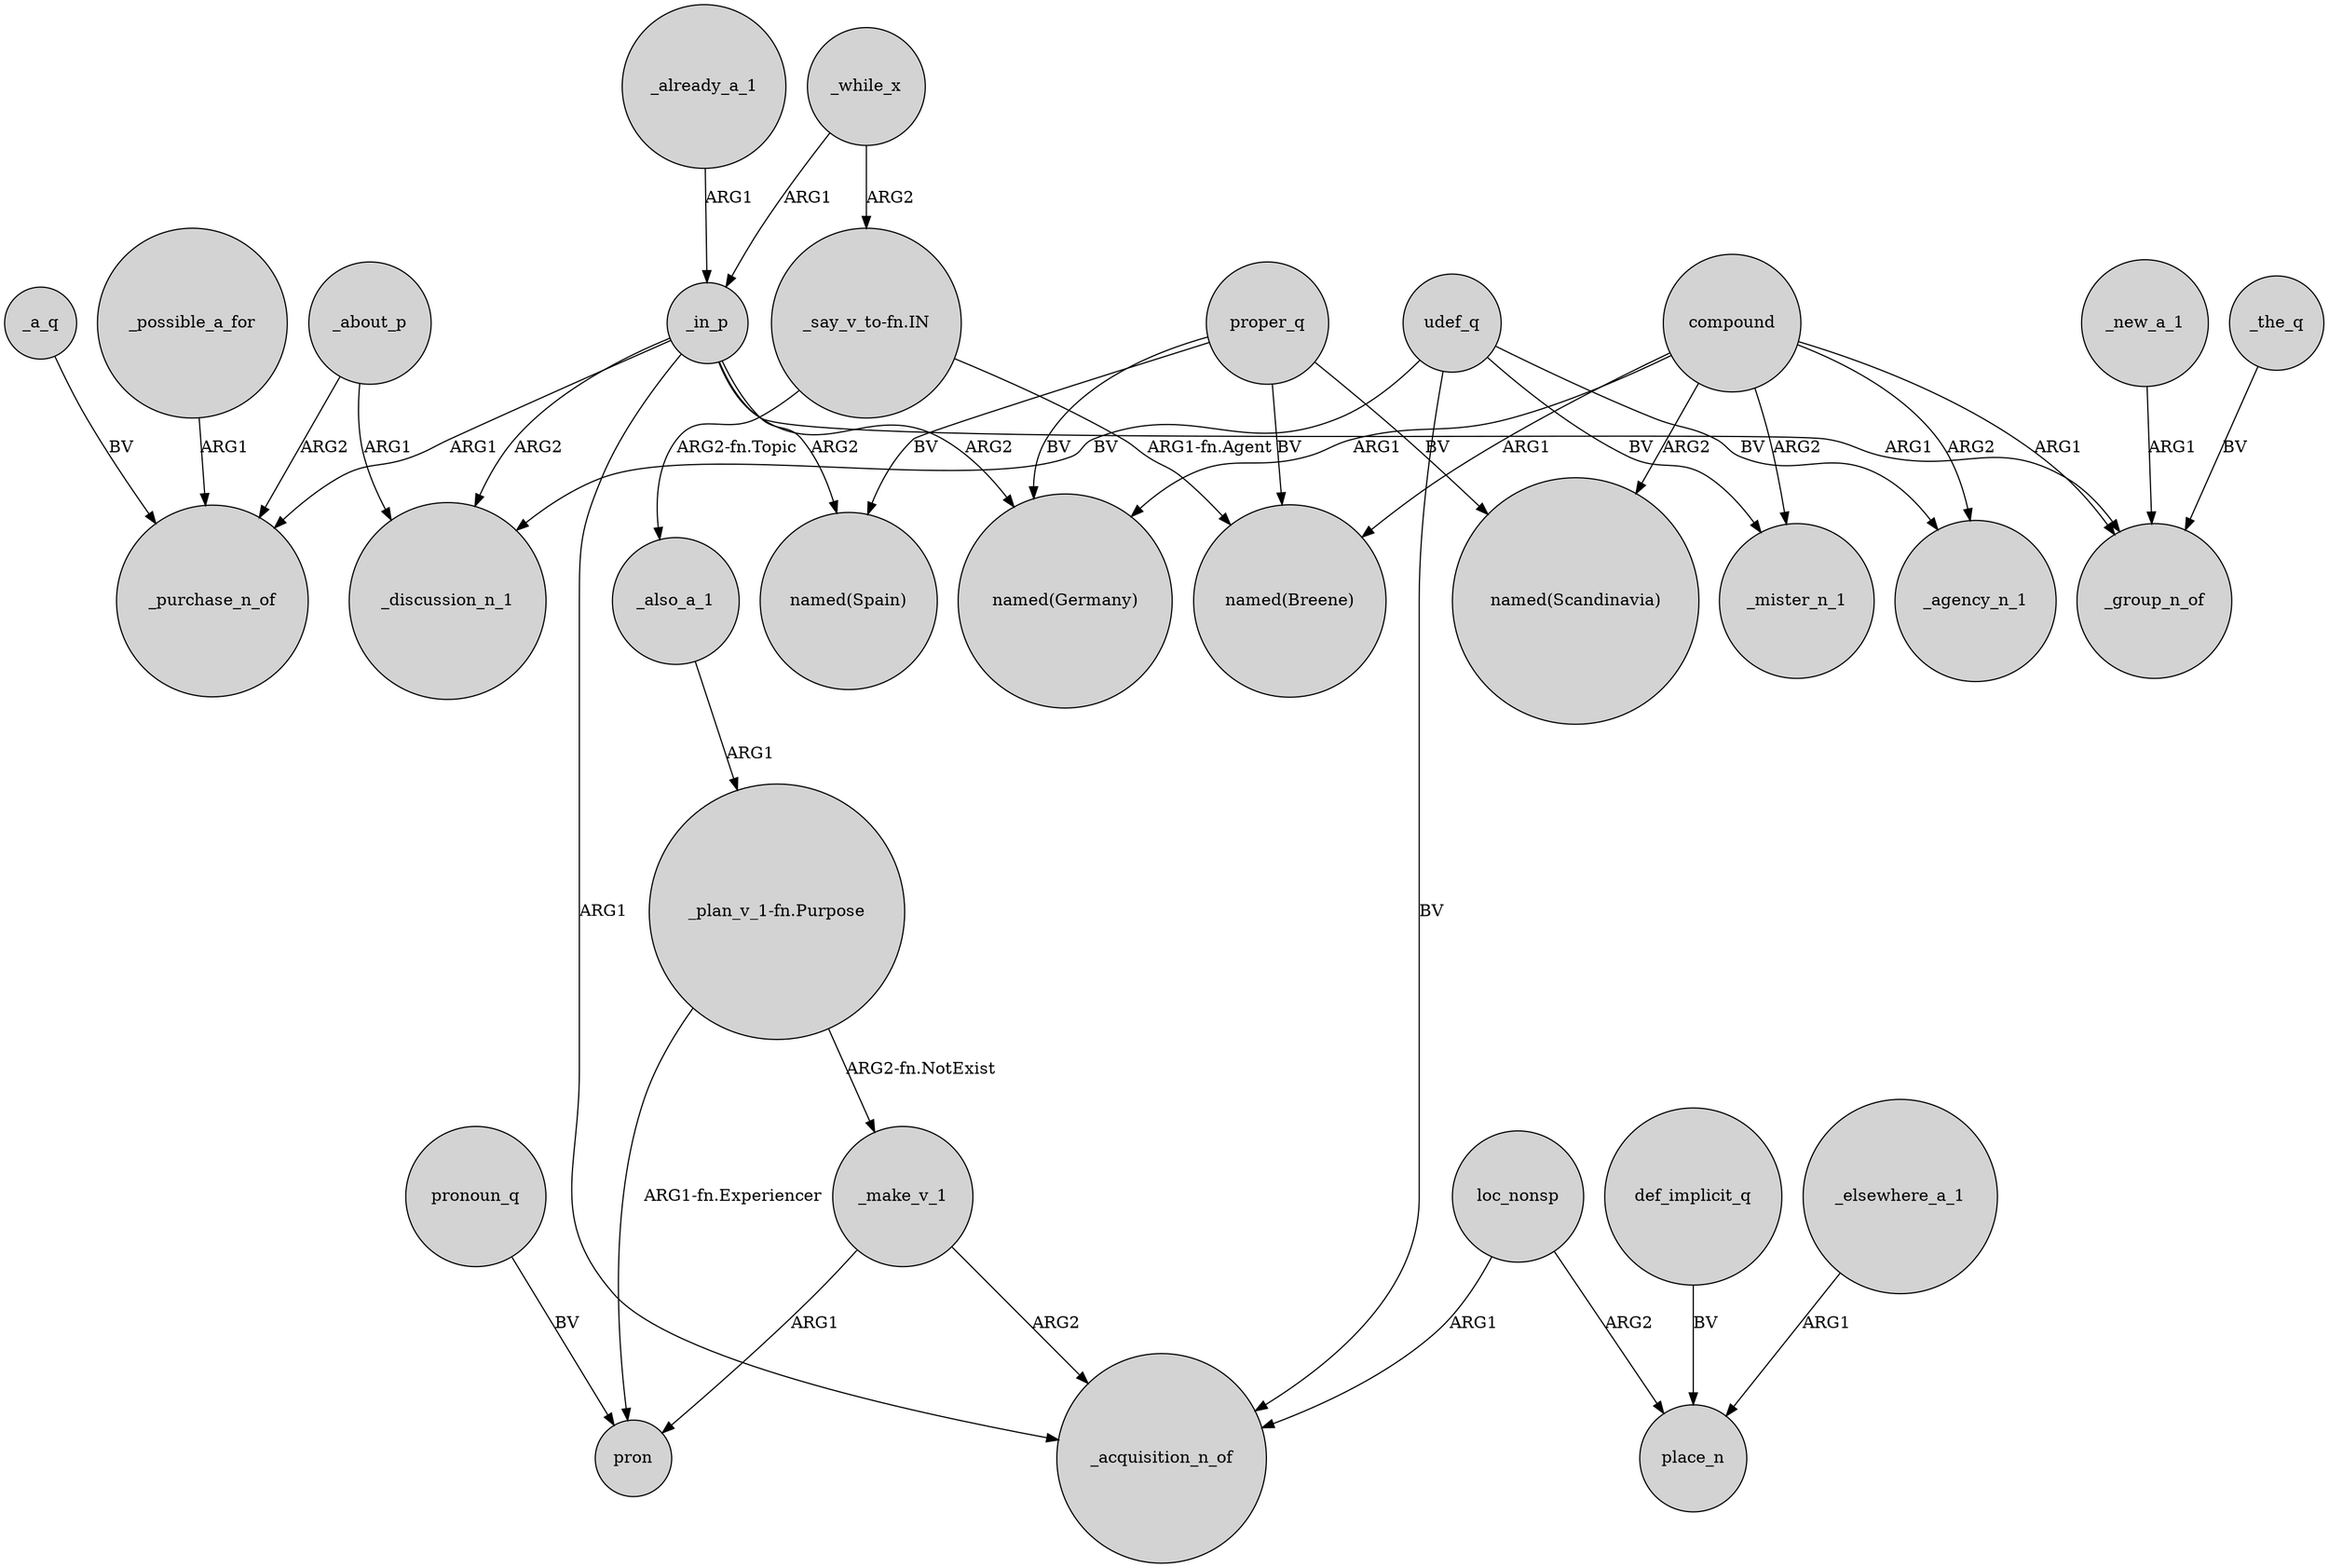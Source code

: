 digraph {
	node [shape=circle style=filled]
	_about_p -> _purchase_n_of [label=ARG2]
	_in_p -> "named(Spain)" [label=ARG2]
	_while_x -> _in_p [label=ARG1]
	"_say_v_to-fn.IN" -> _also_a_1 [label="ARG2-fn.Topic"]
	proper_q -> "named(Germany)" [label=BV]
	udef_q -> _discussion_n_1 [label=BV]
	compound -> _mister_n_1 [label=ARG2]
	"_plan_v_1-fn.Purpose" -> pron [label="ARG1-fn.Experiencer"]
	_already_a_1 -> _in_p [label=ARG1]
	udef_q -> _mister_n_1 [label=BV]
	compound -> "named(Scandinavia)" [label=ARG2]
	def_implicit_q -> place_n [label=BV]
	_also_a_1 -> "_plan_v_1-fn.Purpose" [label=ARG1]
	_in_p -> "named(Germany)" [label=ARG2]
	_new_a_1 -> _group_n_of [label=ARG1]
	_the_q -> _group_n_of [label=BV]
	_in_p -> _acquisition_n_of [label=ARG1]
	_a_q -> _purchase_n_of [label=BV]
	_about_p -> _discussion_n_1 [label=ARG1]
	compound -> "named(Breene)" [label=ARG1]
	_in_p -> _purchase_n_of [label=ARG1]
	pronoun_q -> pron [label=BV]
	_in_p -> _discussion_n_1 [label=ARG2]
	"_plan_v_1-fn.Purpose" -> _make_v_1 [label="ARG2-fn.NotExist"]
	udef_q -> _acquisition_n_of [label=BV]
	_elsewhere_a_1 -> place_n [label=ARG1]
	_make_v_1 -> pron [label=ARG1]
	compound -> "named(Germany)" [label=ARG1]
	_make_v_1 -> _acquisition_n_of [label=ARG2]
	_while_x -> "_say_v_to-fn.IN" [label=ARG2]
	udef_q -> _agency_n_1 [label=BV]
	"_say_v_to-fn.IN" -> "named(Breene)" [label="ARG1-fn.Agent"]
	_in_p -> _group_n_of [label=ARG1]
	loc_nonsp -> place_n [label=ARG2]
	proper_q -> "named(Spain)" [label=BV]
	loc_nonsp -> _acquisition_n_of [label=ARG1]
	compound -> _group_n_of [label=ARG1]
	proper_q -> "named(Scandinavia)" [label=BV]
	compound -> _agency_n_1 [label=ARG2]
	proper_q -> "named(Breene)" [label=BV]
	_possible_a_for -> _purchase_n_of [label=ARG1]
}

